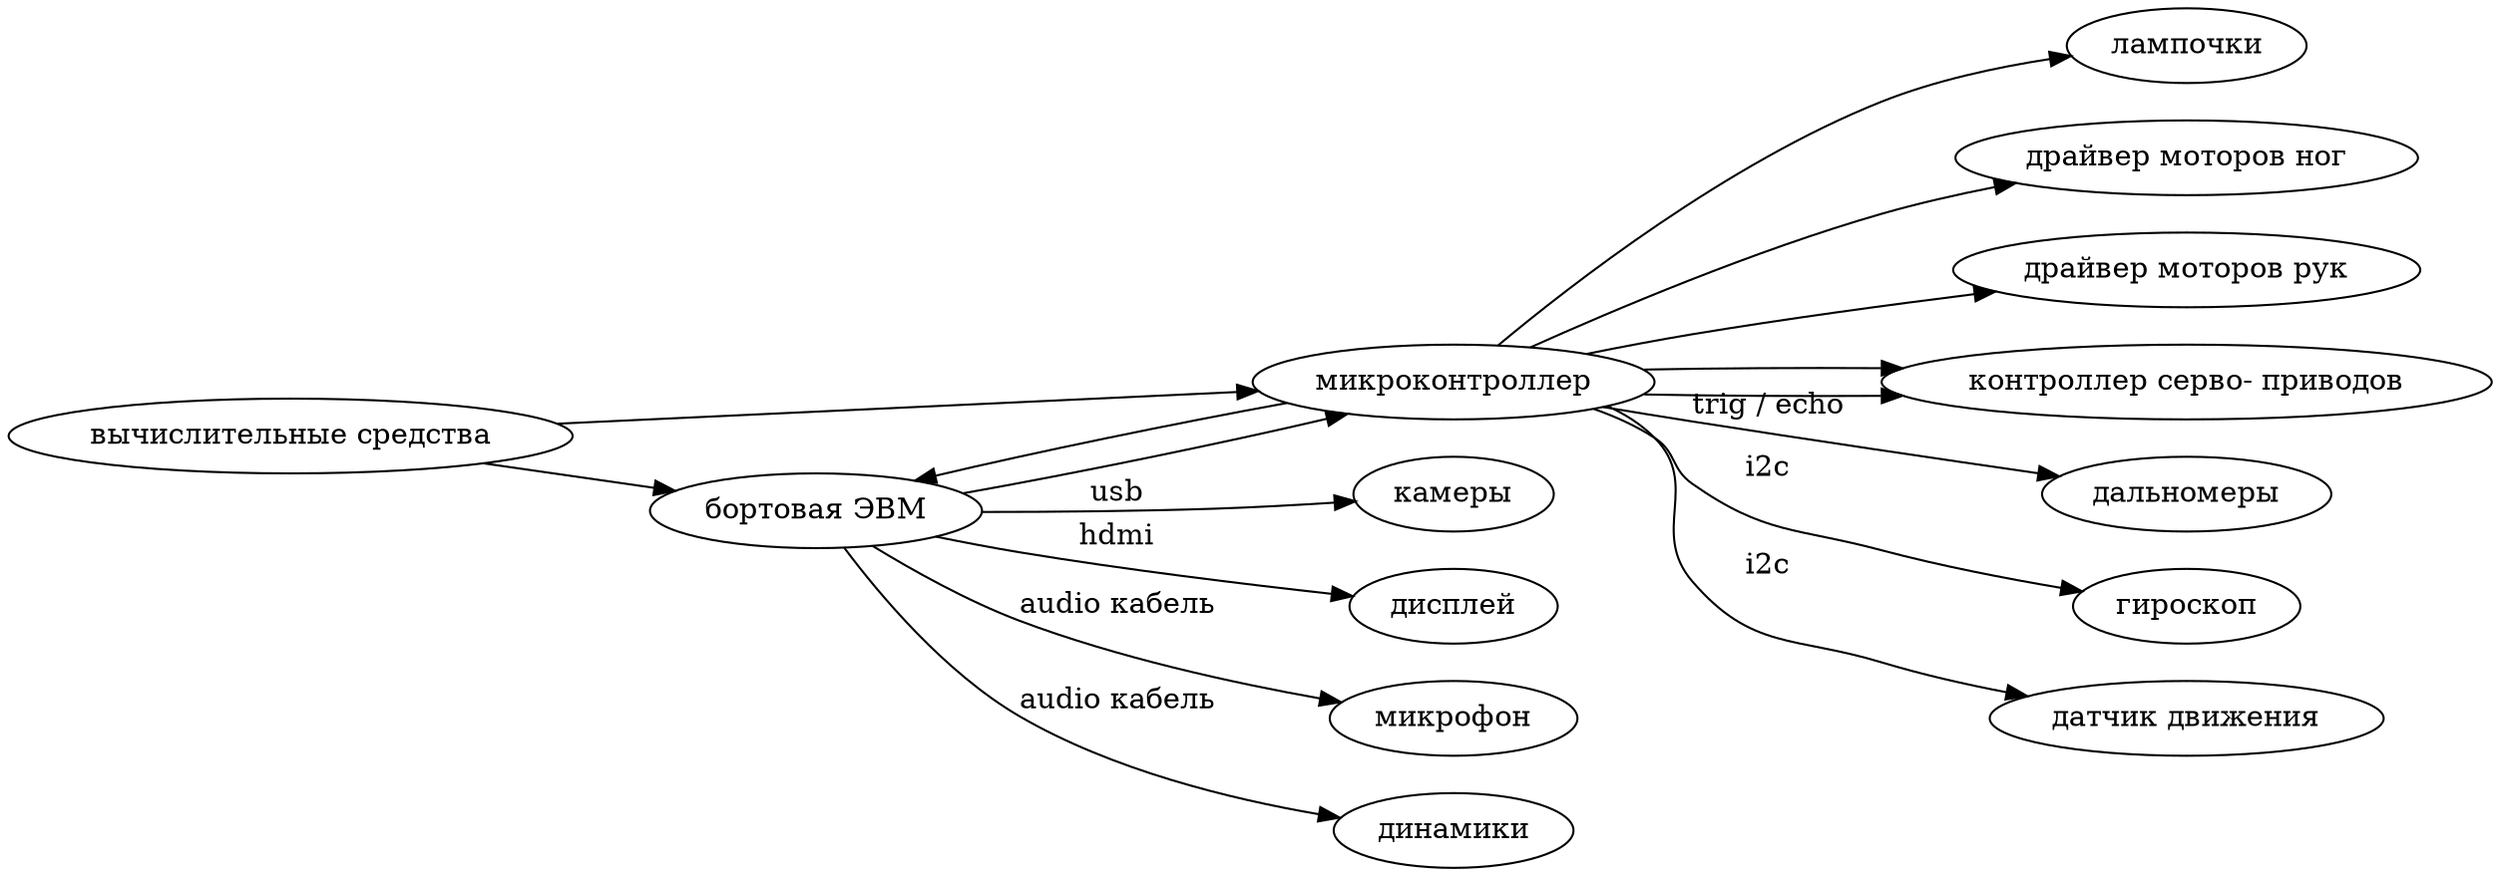 digraph g {
	rankdir = LR

	"вычислительные средства" -> "бортовая ЭВМ"
	"вычислительные средства" -> "микроконтроллер"
	"бортовая ЭВМ" -> "микроконтроллер"
	"микроконтроллер" -> "бортовая ЭВМ"
	"микроконтроллер" -> "лампочки"
	"микроконтроллер" -> "драйвер моторов ног"
	"микроконтроллер" -> "драйвер моторов рук"
	"микроконтроллер" -> "контроллер серво- приводов"
	"микроконтроллер" -> "контроллер серво- приводов"
	"микроконтроллер" -> "дальномеры" [label="trig / echo"]
	"микроконтроллер" -> "гироскоп" [label="i2c"]
	"микроконтроллер" -> "датчик движения" [label="i2c"]
	"бортовая ЭВМ" -> "камеры" [label="usb"]
	"бортовая ЭВМ" -> "дисплей" [label="hdmi"]
	"бортовая ЭВМ" -> "микрофон" [label="audio кабель"]
	"бортовая ЭВМ" -> "динамики" [label="audio кабель"]
}
